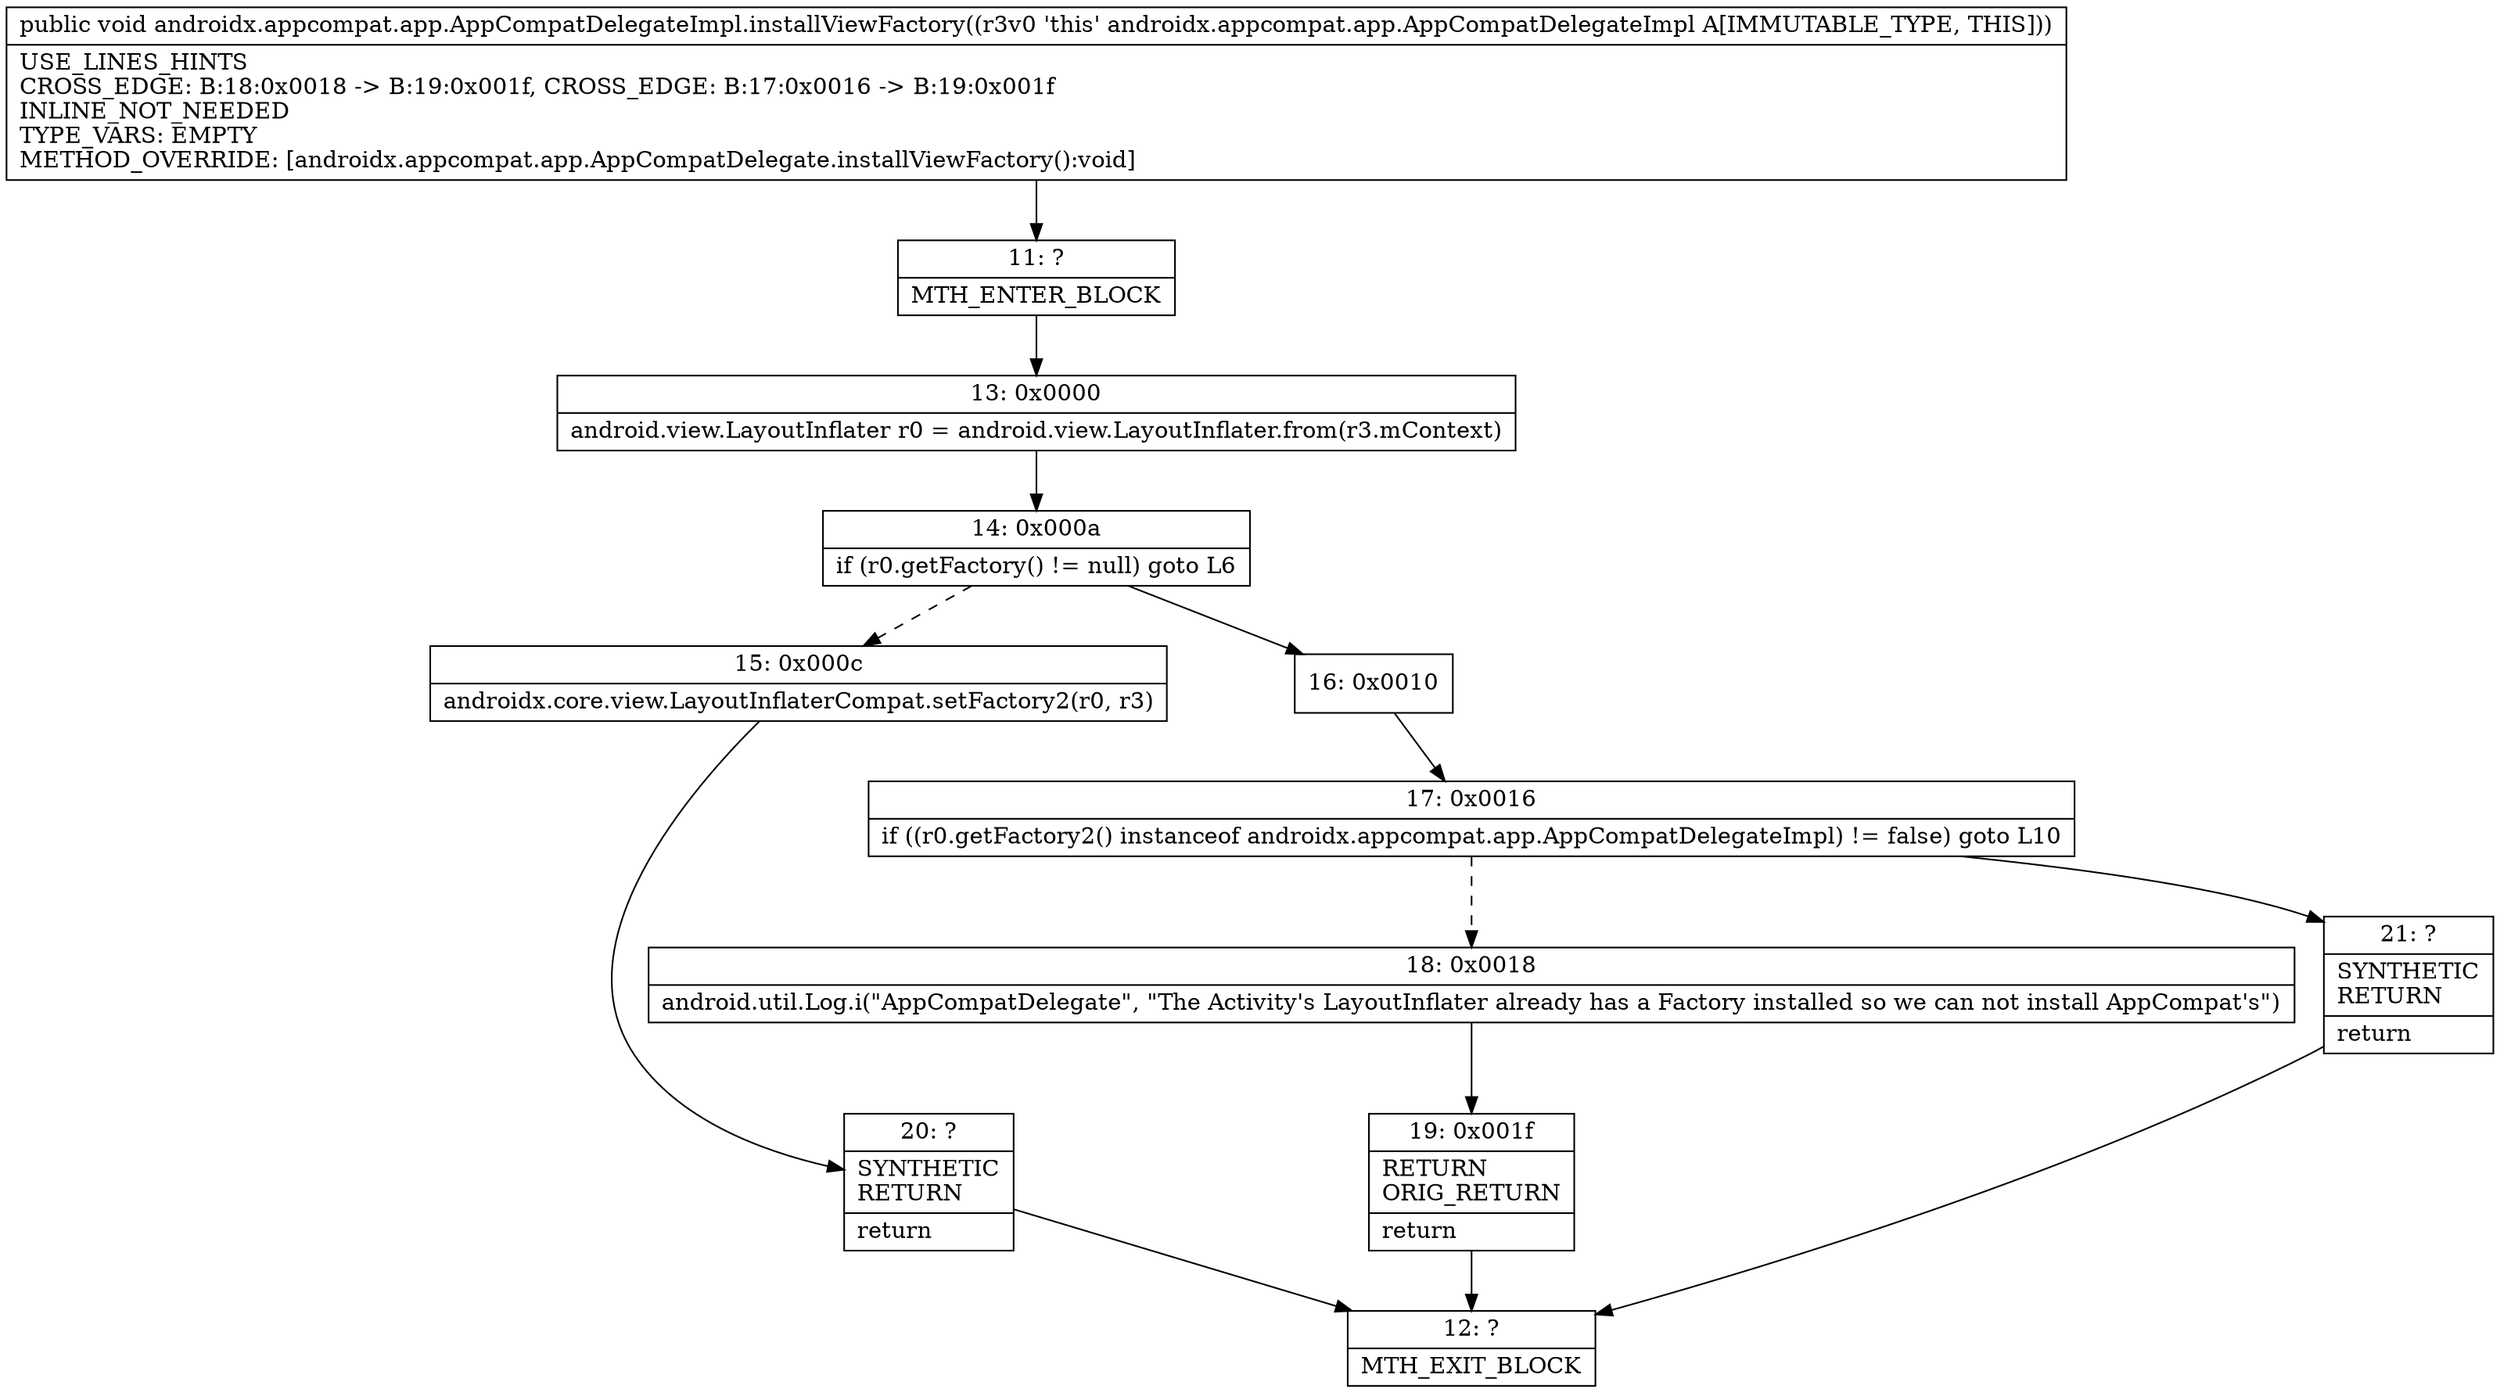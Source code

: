 digraph "CFG forandroidx.appcompat.app.AppCompatDelegateImpl.installViewFactory()V" {
Node_11 [shape=record,label="{11\:\ ?|MTH_ENTER_BLOCK\l}"];
Node_13 [shape=record,label="{13\:\ 0x0000|android.view.LayoutInflater r0 = android.view.LayoutInflater.from(r3.mContext)\l}"];
Node_14 [shape=record,label="{14\:\ 0x000a|if (r0.getFactory() != null) goto L6\l}"];
Node_15 [shape=record,label="{15\:\ 0x000c|androidx.core.view.LayoutInflaterCompat.setFactory2(r0, r3)\l}"];
Node_20 [shape=record,label="{20\:\ ?|SYNTHETIC\lRETURN\l|return\l}"];
Node_12 [shape=record,label="{12\:\ ?|MTH_EXIT_BLOCK\l}"];
Node_16 [shape=record,label="{16\:\ 0x0010}"];
Node_17 [shape=record,label="{17\:\ 0x0016|if ((r0.getFactory2() instanceof androidx.appcompat.app.AppCompatDelegateImpl) != false) goto L10\l}"];
Node_18 [shape=record,label="{18\:\ 0x0018|android.util.Log.i(\"AppCompatDelegate\", \"The Activity's LayoutInflater already has a Factory installed so we can not install AppCompat's\")\l}"];
Node_19 [shape=record,label="{19\:\ 0x001f|RETURN\lORIG_RETURN\l|return\l}"];
Node_21 [shape=record,label="{21\:\ ?|SYNTHETIC\lRETURN\l|return\l}"];
MethodNode[shape=record,label="{public void androidx.appcompat.app.AppCompatDelegateImpl.installViewFactory((r3v0 'this' androidx.appcompat.app.AppCompatDelegateImpl A[IMMUTABLE_TYPE, THIS]))  | USE_LINES_HINTS\lCROSS_EDGE: B:18:0x0018 \-\> B:19:0x001f, CROSS_EDGE: B:17:0x0016 \-\> B:19:0x001f\lINLINE_NOT_NEEDED\lTYPE_VARS: EMPTY\lMETHOD_OVERRIDE: [androidx.appcompat.app.AppCompatDelegate.installViewFactory():void]\l}"];
MethodNode -> Node_11;Node_11 -> Node_13;
Node_13 -> Node_14;
Node_14 -> Node_15[style=dashed];
Node_14 -> Node_16;
Node_15 -> Node_20;
Node_20 -> Node_12;
Node_16 -> Node_17;
Node_17 -> Node_18[style=dashed];
Node_17 -> Node_21;
Node_18 -> Node_19;
Node_19 -> Node_12;
Node_21 -> Node_12;
}

